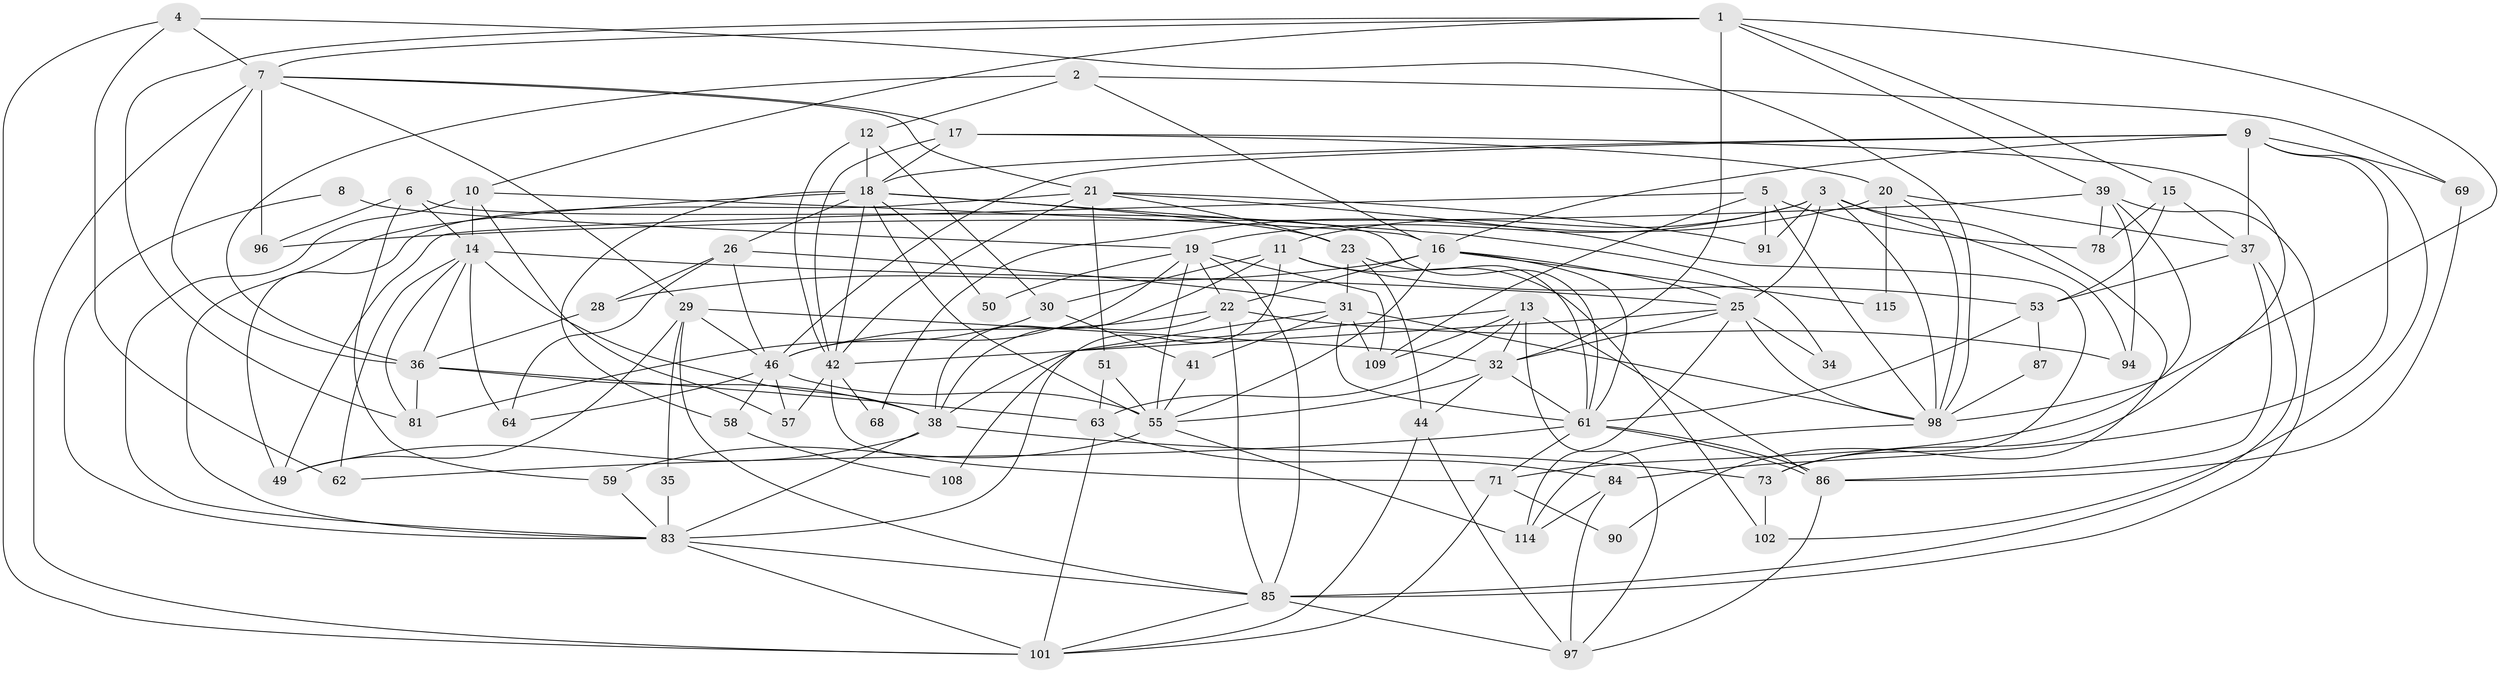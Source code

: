 // original degree distribution, {3: 0.24166666666666667, 4: 0.31666666666666665, 5: 0.19166666666666668, 2: 0.13333333333333333, 6: 0.075, 7: 0.016666666666666666, 8: 0.016666666666666666, 10: 0.008333333333333333}
// Generated by graph-tools (version 1.1) at 2025/11/02/27/25 16:11:16]
// undirected, 75 vertices, 191 edges
graph export_dot {
graph [start="1"]
  node [color=gray90,style=filled];
  1 [super="+56"];
  2;
  3 [super="+67"];
  4;
  5 [super="+48"];
  6 [super="+70"];
  7 [super="+54"];
  8;
  9 [super="+24"];
  10 [super="+75"];
  11 [super="+27"];
  12 [super="+82"];
  13 [super="+43"];
  14 [super="+77"];
  15;
  16 [super="+88"];
  17 [super="+119"];
  18 [super="+47"];
  19 [super="+92"];
  20 [super="+93"];
  21 [super="+106"];
  22 [super="+110"];
  23 [super="+65"];
  25 [super="+45"];
  26 [super="+52"];
  28;
  29 [super="+40"];
  30;
  31 [super="+112"];
  32 [super="+33"];
  34;
  35;
  36 [super="+116"];
  37 [super="+107"];
  38 [super="+60"];
  39 [super="+76"];
  41;
  42 [super="+89"];
  44 [super="+74"];
  46 [super="+113"];
  49;
  50;
  51;
  53 [super="+72"];
  55 [super="+80"];
  57;
  58;
  59;
  61 [super="+111"];
  62 [super="+66"];
  63 [super="+120"];
  64;
  68;
  69;
  71 [super="+117"];
  73 [super="+79"];
  78;
  81;
  83 [super="+103"];
  84 [super="+105"];
  85 [super="+95"];
  86 [super="+118"];
  87;
  90;
  91;
  94;
  96;
  97 [super="+100"];
  98 [super="+99"];
  101 [super="+104"];
  102;
  108;
  109;
  114;
  115;
  1 -- 10;
  1 -- 32;
  1 -- 81;
  1 -- 15;
  1 -- 39;
  1 -- 98;
  1 -- 7;
  2 -- 36;
  2 -- 69;
  2 -- 12;
  2 -- 16;
  3 -- 98;
  3 -- 94;
  3 -- 25;
  3 -- 19;
  3 -- 91;
  3 -- 90;
  3 -- 11;
  4 -- 7;
  4 -- 98;
  4 -- 62;
  4 -- 101;
  5 -- 91;
  5 -- 49;
  5 -- 98;
  5 -- 109;
  5 -- 78;
  6 -- 61;
  6 -- 96;
  6 -- 59;
  6 -- 14;
  7 -- 17;
  7 -- 21;
  7 -- 36;
  7 -- 96;
  7 -- 29;
  7 -- 101;
  8 -- 19;
  8 -- 83;
  9 -- 16;
  9 -- 102;
  9 -- 18;
  9 -- 84;
  9 -- 37;
  9 -- 69;
  9 -- 46;
  10 -- 16;
  10 -- 57;
  10 -- 14;
  10 -- 83;
  11 -- 102;
  11 -- 30;
  11 -- 38;
  11 -- 83;
  11 -- 53;
  12 -- 42;
  12 -- 30;
  12 -- 18;
  13 -- 63;
  13 -- 109;
  13 -- 32;
  13 -- 97;
  13 -- 38;
  13 -- 86;
  14 -- 64;
  14 -- 81;
  14 -- 62;
  14 -- 38;
  14 -- 36;
  14 -- 25;
  15 -- 37;
  15 -- 78;
  15 -- 53;
  16 -- 55;
  16 -- 115;
  16 -- 25;
  16 -- 28;
  16 -- 61;
  16 -- 22;
  17 -- 73;
  17 -- 18;
  17 -- 20;
  17 -- 42;
  18 -- 83;
  18 -- 55;
  18 -- 23;
  18 -- 34;
  18 -- 50;
  18 -- 58;
  18 -- 26;
  18 -- 42;
  19 -- 46;
  19 -- 109;
  19 -- 50;
  19 -- 85;
  19 -- 22;
  19 -- 55;
  20 -- 115;
  20 -- 98;
  20 -- 68;
  20 -- 37;
  21 -- 49;
  21 -- 42;
  21 -- 73;
  21 -- 91;
  21 -- 51;
  21 -- 23;
  22 -- 38;
  22 -- 46;
  22 -- 85;
  22 -- 94;
  23 -- 31;
  23 -- 44 [weight=2];
  23 -- 61;
  25 -- 32;
  25 -- 34;
  25 -- 114;
  25 -- 98;
  25 -- 42;
  26 -- 64;
  26 -- 28;
  26 -- 31;
  26 -- 46;
  28 -- 36;
  29 -- 46;
  29 -- 49;
  29 -- 32;
  29 -- 35;
  29 -- 85;
  30 -- 41;
  30 -- 81;
  31 -- 41;
  31 -- 98;
  31 -- 61;
  31 -- 108;
  31 -- 109;
  32 -- 61;
  32 -- 55;
  32 -- 44;
  35 -- 83;
  36 -- 81;
  36 -- 38;
  36 -- 63;
  37 -- 53;
  37 -- 85;
  37 -- 86;
  38 -- 49;
  38 -- 83;
  38 -- 73;
  39 -- 96;
  39 -- 71;
  39 -- 85;
  39 -- 78;
  39 -- 94;
  41 -- 55;
  42 -- 71;
  42 -- 68;
  42 -- 57;
  44 -- 101;
  44 -- 97;
  46 -- 57 [weight=2];
  46 -- 64;
  46 -- 58;
  46 -- 55;
  51 -- 55;
  51 -- 63;
  53 -- 61;
  53 -- 87;
  55 -- 114;
  55 -- 59;
  58 -- 108;
  59 -- 83;
  61 -- 86;
  61 -- 86;
  61 -- 62;
  61 -- 71;
  63 -- 84;
  63 -- 101;
  69 -- 86;
  71 -- 101;
  71 -- 90;
  73 -- 102;
  83 -- 85;
  83 -- 101;
  84 -- 114;
  84 -- 97;
  85 -- 101;
  85 -- 97;
  86 -- 97;
  87 -- 98;
  98 -- 114;
}
